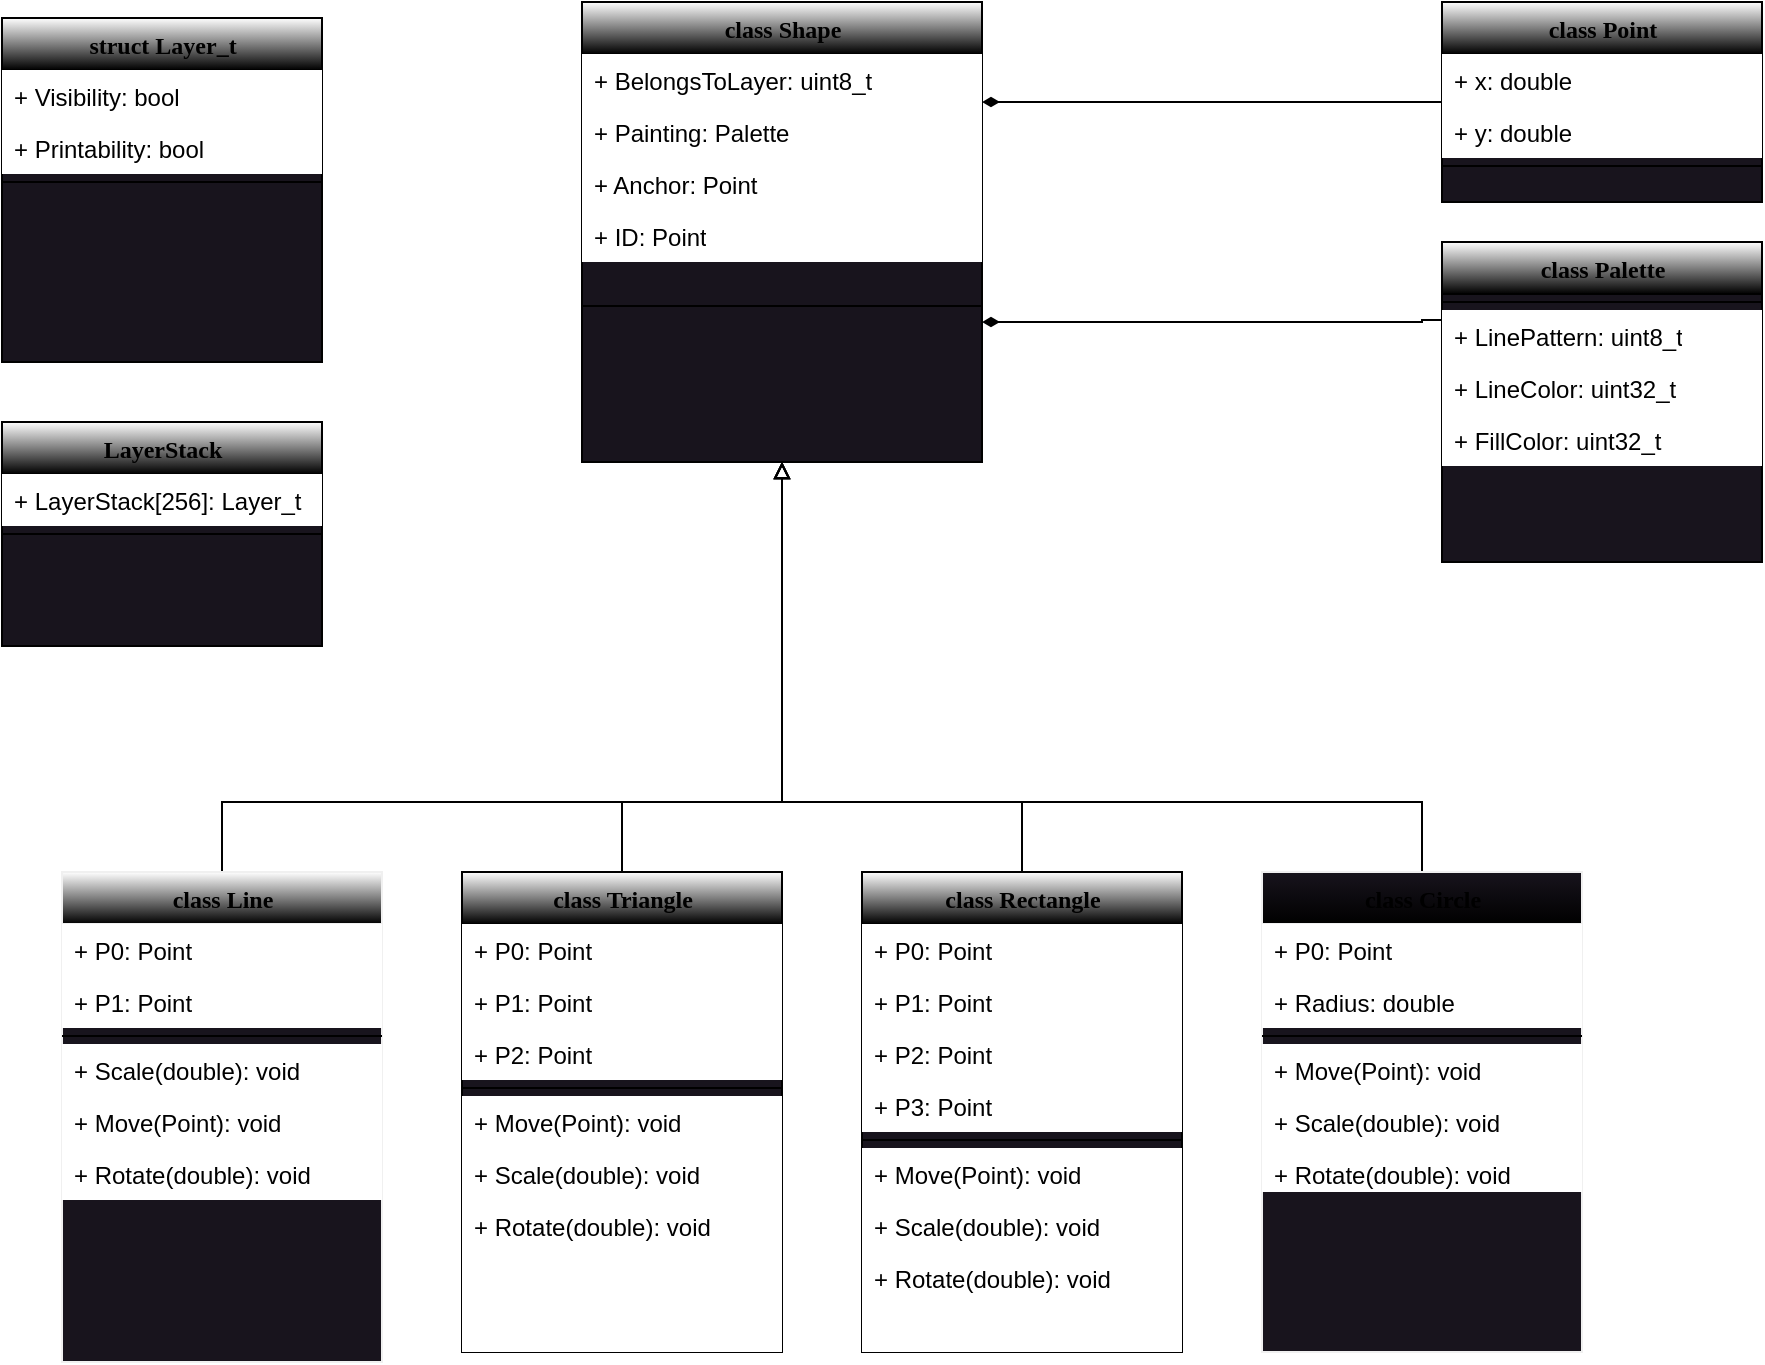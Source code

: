 <mxfile>
    <diagram name="Page-1" id="6133507b-19e7-1e82-6fc7-422aa6c4b21f">
        <mxGraphModel dx="772" dy="230" grid="1" gridSize="10" guides="1" tooltips="1" connect="1" arrows="1" fold="1" page="1" pageScale="1" pageWidth="1100" pageHeight="850" background="none" math="0" shadow="0">
            <root>
                <mxCell id="0"/>
                <mxCell id="1" parent="0"/>
                <mxCell id="vVHA6IJGEJ21v-7NRT9V-11" style="edgeStyle=orthogonalEdgeStyle;rounded=0;orthogonalLoop=1;jettySize=auto;html=1;exitX=0.5;exitY=0;exitDx=0;exitDy=0;endArrow=block;endFill=0;entryX=0.5;entryY=1;entryDx=0;entryDy=0;" parent="1" source="235556782a83e6d0-1" target="vVHA6IJGEJ21v-7NRT9V-17" edge="1">
                    <mxGeometry relative="1" as="geometry">
                        <mxPoint x="340" y="270" as="targetPoint"/>
                        <Array as="points">
                            <mxPoint x="120" y="400"/>
                            <mxPoint x="400" y="400"/>
                        </Array>
                    </mxGeometry>
                </mxCell>
                <mxCell id="235556782a83e6d0-1" value="&lt;div&gt;class Line&lt;/div&gt;&lt;div&gt;&lt;br&gt;&lt;/div&gt;" style="swimlane;html=1;fontStyle=1;align=center;verticalAlign=top;childLayout=stackLayout;horizontal=1;startSize=26;horizontalStack=0;resizeParent=1;resizeLast=0;collapsible=1;marginBottom=0;swimlaneFillColor=#18141D;rounded=0;shadow=0;comic=0;labelBackgroundColor=none;strokeWidth=1;fillColor=default;fontFamily=Verdana;fontSize=12;gradientColor=default;strokeColor=#F0F0F0;" parent="1" vertex="1">
                    <mxGeometry x="40" y="435" width="160" height="245" as="geometry"/>
                </mxCell>
                <mxCell id="235556782a83e6d0-2" value="&lt;div&gt;+ P0: Point&lt;/div&gt;" style="text;html=1;strokeColor=none;fillColor=default;align=left;verticalAlign=top;spacingLeft=4;spacingRight=4;whiteSpace=wrap;overflow=hidden;rotatable=0;points=[[0,0.5],[1,0.5]];portConstraint=eastwest;" parent="235556782a83e6d0-1" vertex="1">
                    <mxGeometry y="26" width="160" height="26" as="geometry"/>
                </mxCell>
                <mxCell id="vVHA6IJGEJ21v-7NRT9V-36" value="&lt;div&gt;+ P1: Point&lt;/div&gt;" style="text;html=1;strokeColor=none;fillColor=default;align=left;verticalAlign=top;spacingLeft=4;spacingRight=4;whiteSpace=wrap;overflow=hidden;rotatable=0;points=[[0,0.5],[1,0.5]];portConstraint=eastwest;" parent="235556782a83e6d0-1" vertex="1">
                    <mxGeometry y="52" width="160" height="26" as="geometry"/>
                </mxCell>
                <mxCell id="235556782a83e6d0-6" value="" style="line;html=1;strokeWidth=1;fillColor=default;align=left;verticalAlign=middle;spacingTop=-1;spacingLeft=3;spacingRight=3;rotatable=0;labelPosition=right;points=[];portConstraint=eastwest;" parent="235556782a83e6d0-1" vertex="1">
                    <mxGeometry y="78" width="160" height="8" as="geometry"/>
                </mxCell>
                <mxCell id="vVHA6IJGEJ21v-7NRT9V-30" value="+ Scale(double): void" style="text;html=1;strokeColor=none;fillColor=default;align=left;verticalAlign=top;spacingLeft=4;spacingRight=4;whiteSpace=wrap;overflow=hidden;rotatable=0;points=[[0,0.5],[1,0.5]];portConstraint=eastwest;" parent="235556782a83e6d0-1" vertex="1">
                    <mxGeometry y="86" width="160" height="26" as="geometry"/>
                </mxCell>
                <mxCell id="vVHA6IJGEJ21v-7NRT9V-31" value="&lt;div&gt;+ Move(Point): void&lt;/div&gt;&lt;div&gt;&lt;br&gt;&lt;/div&gt;" style="text;html=1;strokeColor=none;fillColor=default;align=left;verticalAlign=top;spacingLeft=4;spacingRight=4;whiteSpace=wrap;overflow=hidden;rotatable=0;points=[[0,0.5],[1,0.5]];portConstraint=eastwest;" parent="235556782a83e6d0-1" vertex="1">
                    <mxGeometry y="112" width="160" height="26" as="geometry"/>
                </mxCell>
                <mxCell id="vVHA6IJGEJ21v-7NRT9V-32" value="+ Rotate(double): void" style="text;html=1;strokeColor=none;fillColor=default;align=left;verticalAlign=top;spacingLeft=4;spacingRight=4;whiteSpace=wrap;overflow=hidden;rotatable=0;points=[[0,0.5],[1,0.5]];portConstraint=eastwest;" parent="235556782a83e6d0-1" vertex="1">
                    <mxGeometry y="138" width="160" height="26" as="geometry"/>
                </mxCell>
                <mxCell id="vVHA6IJGEJ21v-7NRT9V-12" style="edgeStyle=orthogonalEdgeStyle;rounded=0;orthogonalLoop=1;jettySize=auto;html=1;exitX=0.5;exitY=0;exitDx=0;exitDy=0;entryX=0.5;entryY=1;entryDx=0;entryDy=0;endArrow=block;endFill=0;" parent="1" source="78961159f06e98e8-69" target="vVHA6IJGEJ21v-7NRT9V-17" edge="1">
                    <mxGeometry relative="1" as="geometry">
                        <mxPoint x="400" y="330" as="targetPoint"/>
                        <Array as="points">
                            <mxPoint x="320" y="400"/>
                            <mxPoint x="400" y="400"/>
                        </Array>
                    </mxGeometry>
                </mxCell>
                <mxCell id="78961159f06e98e8-69" value="&lt;div&gt;class Triangle&lt;/div&gt;&lt;div&gt;&lt;br&gt;&lt;/div&gt;" style="swimlane;html=1;fontStyle=1;align=center;verticalAlign=top;childLayout=stackLayout;horizontal=1;startSize=26;horizontalStack=0;resizeParent=1;resizeLast=0;collapsible=1;marginBottom=0;swimlaneFillColor=#18141D;rounded=0;shadow=0;comic=0;labelBackgroundColor=none;strokeWidth=1;fontFamily=Verdana;fontSize=12;gradientColor=default;" parent="1" vertex="1">
                    <mxGeometry x="240" y="435" width="160" height="240" as="geometry"/>
                </mxCell>
                <mxCell id="vVHA6IJGEJ21v-7NRT9V-47" value="&lt;div&gt;+ P0: Point&lt;/div&gt;" style="text;html=1;strokeColor=none;fillColor=default;align=left;verticalAlign=top;spacingLeft=4;spacingRight=4;whiteSpace=wrap;overflow=hidden;rotatable=0;points=[[0,0.5],[1,0.5]];portConstraint=eastwest;" parent="78961159f06e98e8-69" vertex="1">
                    <mxGeometry y="26" width="160" height="26" as="geometry"/>
                </mxCell>
                <mxCell id="vVHA6IJGEJ21v-7NRT9V-46" value="&lt;div&gt;+ P1: Point&lt;/div&gt;" style="text;html=1;strokeColor=none;fillColor=default;align=left;verticalAlign=top;spacingLeft=4;spacingRight=4;whiteSpace=wrap;overflow=hidden;rotatable=0;points=[[0,0.5],[1,0.5]];portConstraint=eastwest;" parent="78961159f06e98e8-69" vertex="1">
                    <mxGeometry y="52" width="160" height="26" as="geometry"/>
                </mxCell>
                <mxCell id="vVHA6IJGEJ21v-7NRT9V-48" value="&lt;div&gt;+ P2: Point&lt;/div&gt;" style="text;html=1;strokeColor=none;fillColor=default;align=left;verticalAlign=top;spacingLeft=4;spacingRight=4;whiteSpace=wrap;overflow=hidden;rotatable=0;points=[[0,0.5],[1,0.5]];portConstraint=eastwest;" parent="78961159f06e98e8-69" vertex="1">
                    <mxGeometry y="78" width="160" height="26" as="geometry"/>
                </mxCell>
                <mxCell id="78961159f06e98e8-77" value="" style="line;html=1;strokeWidth=1;fillColor=default;align=left;verticalAlign=middle;spacingTop=-1;spacingLeft=3;spacingRight=3;rotatable=0;labelPosition=right;points=[];portConstraint=eastwest;" parent="78961159f06e98e8-69" vertex="1">
                    <mxGeometry y="104" width="160" height="8" as="geometry"/>
                </mxCell>
                <mxCell id="vVHA6IJGEJ21v-7NRT9V-40" value="&lt;div&gt;+ Move(Point): void&lt;/div&gt;&lt;div&gt;&lt;br&gt;&lt;/div&gt;" style="text;html=1;strokeColor=none;fillColor=default;align=left;verticalAlign=top;spacingLeft=4;spacingRight=4;whiteSpace=wrap;overflow=hidden;rotatable=0;points=[[0,0.5],[1,0.5]];portConstraint=eastwest;" parent="78961159f06e98e8-69" vertex="1">
                    <mxGeometry y="112" width="160" height="26" as="geometry"/>
                </mxCell>
                <mxCell id="vVHA6IJGEJ21v-7NRT9V-39" value="+ Scale(double): void" style="text;html=1;strokeColor=none;fillColor=default;align=left;verticalAlign=top;spacingLeft=4;spacingRight=4;whiteSpace=wrap;overflow=hidden;rotatable=0;points=[[0,0.5],[1,0.5]];portConstraint=eastwest;" parent="78961159f06e98e8-69" vertex="1">
                    <mxGeometry y="138" width="160" height="26" as="geometry"/>
                </mxCell>
                <mxCell id="vVHA6IJGEJ21v-7NRT9V-38" value="+ Rotate(double): void" style="text;html=1;strokeColor=none;fillColor=default;align=left;verticalAlign=top;spacingLeft=4;spacingRight=4;whiteSpace=wrap;overflow=hidden;rotatable=0;points=[[0,0.5],[1,0.5]];portConstraint=eastwest;" parent="78961159f06e98e8-69" vertex="1">
                    <mxGeometry y="164" width="160" height="76" as="geometry"/>
                </mxCell>
                <mxCell id="vVHA6IJGEJ21v-7NRT9V-14" style="edgeStyle=orthogonalEdgeStyle;rounded=0;orthogonalLoop=1;jettySize=auto;html=1;exitX=0.5;exitY=0;exitDx=0;exitDy=0;endArrow=block;endFill=0;entryX=0.5;entryY=1;entryDx=0;entryDy=0;" parent="1" source="78961159f06e98e8-82" target="vVHA6IJGEJ21v-7NRT9V-17" edge="1">
                    <mxGeometry relative="1" as="geometry">
                        <mxPoint x="400" y="330" as="targetPoint"/>
                        <Array as="points">
                            <mxPoint x="720" y="400"/>
                            <mxPoint x="400" y="400"/>
                        </Array>
                    </mxGeometry>
                </mxCell>
                <mxCell id="78961159f06e98e8-82" value="class Circle" style="swimlane;html=1;fontStyle=1;align=center;verticalAlign=top;childLayout=stackLayout;horizontal=1;startSize=26;horizontalStack=0;resizeParent=1;resizeLast=0;collapsible=1;marginBottom=0;swimlaneFillColor=#18141D;rounded=0;shadow=0;comic=0;labelBackgroundColor=none;strokeWidth=1;fillColor=#18141D;fontFamily=Verdana;fontSize=12;gradientColor=default;swimlaneLine=1;glass=0;strokeColor=#F0F0F0;" parent="1" vertex="1">
                    <mxGeometry x="640" y="435" width="160" height="240" as="geometry"/>
                </mxCell>
                <mxCell id="vVHA6IJGEJ21v-7NRT9V-64" value="&lt;div&gt;+ P0: Point&lt;/div&gt;" style="text;html=1;strokeColor=none;fillColor=default;align=left;verticalAlign=top;spacingLeft=4;spacingRight=4;whiteSpace=wrap;overflow=hidden;rotatable=0;points=[[0,0.5],[1,0.5]];portConstraint=eastwest;" parent="78961159f06e98e8-82" vertex="1">
                    <mxGeometry y="26" width="160" height="26" as="geometry"/>
                </mxCell>
                <mxCell id="vVHA6IJGEJ21v-7NRT9V-71" value="&lt;div&gt;+ Radius: double&lt;br&gt;&lt;/div&gt;" style="text;html=1;strokeColor=none;fillColor=default;align=left;verticalAlign=top;spacingLeft=4;spacingRight=4;whiteSpace=wrap;overflow=hidden;rotatable=0;points=[[0,0.5],[1,0.5]];portConstraint=eastwest;" parent="78961159f06e98e8-82" vertex="1">
                    <mxGeometry y="52" width="160" height="26" as="geometry"/>
                </mxCell>
                <mxCell id="78961159f06e98e8-90" value="" style="line;html=1;strokeWidth=1;fillColor=default;align=left;verticalAlign=middle;spacingTop=-1;spacingLeft=3;spacingRight=3;rotatable=0;labelPosition=right;points=[];portConstraint=eastwest;" parent="78961159f06e98e8-82" vertex="1">
                    <mxGeometry y="78" width="160" height="8" as="geometry"/>
                </mxCell>
                <mxCell id="vVHA6IJGEJ21v-7NRT9V-68" value="&lt;div&gt;+ Move(Point): void&lt;/div&gt;&lt;div&gt;&lt;br&gt;&lt;/div&gt;" style="text;html=1;strokeColor=none;fillColor=default;align=left;verticalAlign=top;spacingLeft=4;spacingRight=4;whiteSpace=wrap;overflow=hidden;rotatable=0;points=[[0,0.5],[1,0.5]];portConstraint=eastwest;" parent="78961159f06e98e8-82" vertex="1">
                    <mxGeometry y="86" width="160" height="26" as="geometry"/>
                </mxCell>
                <mxCell id="vVHA6IJGEJ21v-7NRT9V-69" value="+ Scale(double): void" style="text;html=1;strokeColor=none;fillColor=default;align=left;verticalAlign=top;spacingLeft=4;spacingRight=4;whiteSpace=wrap;overflow=hidden;rotatable=0;points=[[0,0.5],[1,0.5]];portConstraint=eastwest;" parent="78961159f06e98e8-82" vertex="1">
                    <mxGeometry y="112" width="160" height="26" as="geometry"/>
                </mxCell>
                <mxCell id="vVHA6IJGEJ21v-7NRT9V-70" value="+ Rotate(double): void" style="text;html=1;strokeColor=none;fillColor=default;align=left;verticalAlign=top;spacingLeft=4;spacingRight=4;whiteSpace=wrap;overflow=hidden;rotatable=0;points=[[0,0.5],[1,0.5]];portConstraint=eastwest;" parent="78961159f06e98e8-82" vertex="1">
                    <mxGeometry y="138" width="160" height="22" as="geometry"/>
                </mxCell>
                <mxCell id="vVHA6IJGEJ21v-7NRT9V-13" style="edgeStyle=orthogonalEdgeStyle;rounded=0;orthogonalLoop=1;jettySize=auto;html=1;exitX=0.5;exitY=0;exitDx=0;exitDy=0;entryX=0.5;entryY=1;entryDx=0;entryDy=0;endArrow=block;endFill=0;" parent="1" source="78961159f06e98e8-108" target="vVHA6IJGEJ21v-7NRT9V-17" edge="1">
                    <mxGeometry relative="1" as="geometry">
                        <mxPoint x="400" y="330" as="targetPoint"/>
                        <Array as="points">
                            <mxPoint x="520" y="400"/>
                            <mxPoint x="400" y="400"/>
                        </Array>
                    </mxGeometry>
                </mxCell>
                <mxCell id="78961159f06e98e8-108" value="class Rectangle" style="swimlane;html=1;fontStyle=1;align=center;verticalAlign=top;childLayout=stackLayout;horizontal=1;startSize=26;horizontalStack=0;resizeParent=1;resizeLast=0;collapsible=1;marginBottom=0;swimlaneFillColor=#18141D;rounded=0;shadow=0;comic=0;labelBackgroundColor=none;strokeWidth=1;fillColor=default;fontFamily=Verdana;fontSize=12;gradientColor=default;" parent="1" vertex="1">
                    <mxGeometry x="440" y="435" width="160" height="240" as="geometry"/>
                </mxCell>
                <mxCell id="vVHA6IJGEJ21v-7NRT9V-52" value="&lt;div&gt;+ P0: Point&lt;/div&gt;" style="text;html=1;strokeColor=none;fillColor=default;align=left;verticalAlign=top;spacingLeft=4;spacingRight=4;whiteSpace=wrap;overflow=hidden;rotatable=0;points=[[0,0.5],[1,0.5]];portConstraint=eastwest;" parent="78961159f06e98e8-108" vertex="1">
                    <mxGeometry y="26" width="160" height="26" as="geometry"/>
                </mxCell>
                <mxCell id="vVHA6IJGEJ21v-7NRT9V-53" value="&lt;div&gt;+ P1: Point&lt;/div&gt;" style="text;html=1;strokeColor=none;fillColor=default;align=left;verticalAlign=top;spacingLeft=4;spacingRight=4;whiteSpace=wrap;overflow=hidden;rotatable=0;points=[[0,0.5],[1,0.5]];portConstraint=eastwest;" parent="78961159f06e98e8-108" vertex="1">
                    <mxGeometry y="52" width="160" height="26" as="geometry"/>
                </mxCell>
                <mxCell id="vVHA6IJGEJ21v-7NRT9V-54" value="&lt;div&gt;+ P2: Point&lt;/div&gt;" style="text;html=1;strokeColor=none;fillColor=default;align=left;verticalAlign=top;spacingLeft=4;spacingRight=4;whiteSpace=wrap;overflow=hidden;rotatable=0;points=[[0,0.5],[1,0.5]];portConstraint=eastwest;" parent="78961159f06e98e8-108" vertex="1">
                    <mxGeometry y="78" width="160" height="26" as="geometry"/>
                </mxCell>
                <mxCell id="vVHA6IJGEJ21v-7NRT9V-56" value="&lt;div&gt;+ P3: Point&lt;/div&gt;" style="text;html=1;strokeColor=none;fillColor=default;align=left;verticalAlign=top;spacingLeft=4;spacingRight=4;whiteSpace=wrap;overflow=hidden;rotatable=0;points=[[0,0.5],[1,0.5]];portConstraint=eastwest;" parent="78961159f06e98e8-108" vertex="1">
                    <mxGeometry y="104" width="160" height="26" as="geometry"/>
                </mxCell>
                <mxCell id="78961159f06e98e8-116" value="" style="line;html=1;strokeWidth=1;fillColor=default;align=left;verticalAlign=middle;spacingTop=-1;spacingLeft=3;spacingRight=3;rotatable=0;labelPosition=right;points=[];portConstraint=eastwest;" parent="78961159f06e98e8-108" vertex="1">
                    <mxGeometry y="130" width="160" height="8" as="geometry"/>
                </mxCell>
                <mxCell id="vVHA6IJGEJ21v-7NRT9V-43" value="&lt;div&gt;+ Move(Point): void&lt;/div&gt;&lt;div&gt;&lt;br&gt;&lt;/div&gt;" style="text;html=1;strokeColor=none;fillColor=default;align=left;verticalAlign=top;spacingLeft=4;spacingRight=4;whiteSpace=wrap;overflow=hidden;rotatable=0;points=[[0,0.5],[1,0.5]];portConstraint=eastwest;" parent="78961159f06e98e8-108" vertex="1">
                    <mxGeometry y="138" width="160" height="26" as="geometry"/>
                </mxCell>
                <mxCell id="vVHA6IJGEJ21v-7NRT9V-42" value="+ Scale(double): void" style="text;html=1;strokeColor=none;fillColor=default;align=left;verticalAlign=top;spacingLeft=4;spacingRight=4;whiteSpace=wrap;overflow=hidden;rotatable=0;points=[[0,0.5],[1,0.5]];portConstraint=eastwest;" parent="78961159f06e98e8-108" vertex="1">
                    <mxGeometry y="164" width="160" height="26" as="geometry"/>
                </mxCell>
                <mxCell id="vVHA6IJGEJ21v-7NRT9V-41" value="+ Rotate(double): void" style="text;html=1;strokeColor=none;fillColor=default;align=left;verticalAlign=top;spacingLeft=4;spacingRight=4;whiteSpace=wrap;overflow=hidden;rotatable=0;points=[[0,0.5],[1,0.5]];portConstraint=eastwest;" parent="78961159f06e98e8-108" vertex="1">
                    <mxGeometry y="190" width="160" height="50" as="geometry"/>
                </mxCell>
                <mxCell id="vVHA6IJGEJ21v-7NRT9V-1" value="&lt;div&gt;class Point&lt;/div&gt;&lt;div&gt;&lt;br&gt;&lt;/div&gt;&lt;div&gt;&lt;br&gt;&lt;/div&gt;&lt;div&gt;&lt;br&gt;&lt;/div&gt;" style="swimlane;html=1;fontStyle=1;align=center;verticalAlign=top;childLayout=stackLayout;horizontal=1;startSize=26;horizontalStack=0;resizeParent=1;resizeLast=0;collapsible=1;marginBottom=0;swimlaneFillColor=#18141D;rounded=0;shadow=0;comic=0;labelBackgroundColor=none;strokeWidth=1;fillColor=default;fontFamily=Verdana;fontSize=12;glass=0;gradientColor=default;" parent="1" vertex="1">
                    <mxGeometry x="730" width="160" height="100" as="geometry"/>
                </mxCell>
                <mxCell id="vVHA6IJGEJ21v-7NRT9V-2" value="&lt;div&gt;+ x: double&lt;br&gt;&lt;/div&gt;&lt;div&gt;&lt;br&gt;&lt;/div&gt;" style="text;html=1;strokeColor=none;fillColor=default;align=left;verticalAlign=top;spacingLeft=4;spacingRight=4;whiteSpace=wrap;overflow=hidden;rotatable=0;points=[[0,0.5],[1,0.5]];portConstraint=eastwest;" parent="vVHA6IJGEJ21v-7NRT9V-1" vertex="1">
                    <mxGeometry y="26" width="160" height="26" as="geometry"/>
                </mxCell>
                <mxCell id="vVHA6IJGEJ21v-7NRT9V-26" value="&lt;div&gt;+ y: double&lt;br&gt;&lt;/div&gt;&lt;div&gt;&lt;br&gt;&lt;/div&gt;" style="text;html=1;strokeColor=none;fillColor=default;align=left;verticalAlign=top;spacingLeft=4;spacingRight=4;whiteSpace=wrap;overflow=hidden;rotatable=0;points=[[0,0.5],[1,0.5]];portConstraint=eastwest;" parent="vVHA6IJGEJ21v-7NRT9V-1" vertex="1">
                    <mxGeometry y="52" width="160" height="26" as="geometry"/>
                </mxCell>
                <mxCell id="vVHA6IJGEJ21v-7NRT9V-3" value="" style="line;html=1;strokeWidth=1;fillColor=default;align=left;verticalAlign=middle;spacingTop=-1;spacingLeft=3;spacingRight=3;rotatable=0;labelPosition=right;points=[];portConstraint=eastwest;" parent="vVHA6IJGEJ21v-7NRT9V-1" vertex="1">
                    <mxGeometry y="78" width="160" height="8" as="geometry"/>
                </mxCell>
                <mxCell id="vVHA6IJGEJ21v-7NRT9V-35" style="edgeStyle=orthogonalEdgeStyle;rounded=0;orthogonalLoop=1;jettySize=auto;html=1;exitX=0;exitY=0.5;exitDx=0;exitDy=0;entryX=1;entryY=0.923;entryDx=0;entryDy=0;endArrow=diamondThin;endFill=1;entryPerimeter=0;" parent="1" source="vVHA6IJGEJ21v-7NRT9V-1" target="vVHA6IJGEJ21v-7NRT9V-34" edge="1">
                    <mxGeometry relative="1" as="geometry">
                        <Array as="points"/>
                    </mxGeometry>
                </mxCell>
                <mxCell id="vVHA6IJGEJ21v-7NRT9V-17" value="class Shape" style="swimlane;html=1;fontStyle=1;align=center;verticalAlign=top;childLayout=stackLayout;horizontal=1;startSize=26;horizontalStack=0;resizeParent=1;resizeLast=0;collapsible=1;marginBottom=0;swimlaneFillColor=#18141D;rounded=0;shadow=0;comic=0;labelBackgroundColor=none;strokeWidth=1;fillColor=default;fontFamily=Verdana;fontSize=12;gradientColor=default;" parent="1" vertex="1">
                    <mxGeometry x="300" width="200" height="230" as="geometry"/>
                </mxCell>
                <mxCell id="vVHA6IJGEJ21v-7NRT9V-34" value="+ BelongsToLayer: uint8_t" style="text;html=1;strokeColor=none;fillColor=default;align=left;verticalAlign=top;spacingLeft=4;spacingRight=4;whiteSpace=wrap;overflow=hidden;rotatable=0;points=[[0,0.5],[1,0.5]];portConstraint=eastwest;" parent="vVHA6IJGEJ21v-7NRT9V-17" vertex="1">
                    <mxGeometry y="26" width="200" height="26" as="geometry"/>
                </mxCell>
                <mxCell id="12" value="+ Painting: Palette" style="text;html=1;strokeColor=none;fillColor=default;align=left;verticalAlign=top;spacingLeft=4;spacingRight=4;whiteSpace=wrap;overflow=hidden;rotatable=0;points=[[0,0.5],[1,0.5]];portConstraint=eastwest;" parent="vVHA6IJGEJ21v-7NRT9V-17" vertex="1">
                    <mxGeometry y="52" width="200" height="26" as="geometry"/>
                </mxCell>
                <mxCell id="vVHA6IJGEJ21v-7NRT9V-28" value="+ Anchor: Point" style="text;html=1;strokeColor=none;fillColor=default;align=left;verticalAlign=top;spacingLeft=4;spacingRight=4;whiteSpace=wrap;overflow=hidden;rotatable=0;points=[[0,0.5],[1,0.5]];portConstraint=eastwest;" parent="vVHA6IJGEJ21v-7NRT9V-17" vertex="1">
                    <mxGeometry y="78" width="200" height="26" as="geometry"/>
                </mxCell>
                <mxCell id="21" value="+ ID: Point" style="text;html=1;strokeColor=none;fillColor=default;align=left;verticalAlign=top;spacingLeft=4;spacingRight=4;whiteSpace=wrap;overflow=hidden;rotatable=0;points=[[0,0.5],[1,0.5]];portConstraint=eastwest;" parent="vVHA6IJGEJ21v-7NRT9V-17" vertex="1">
                    <mxGeometry y="104" width="200" height="26" as="geometry"/>
                </mxCell>
                <mxCell id="vVHA6IJGEJ21v-7NRT9V-20" value="" style="line;html=1;strokeWidth=1;fillColor=default;align=left;verticalAlign=middle;spacingTop=-1;spacingLeft=3;spacingRight=3;rotatable=0;labelPosition=right;points=[];portConstraint=eastwest;" parent="vVHA6IJGEJ21v-7NRT9V-17" vertex="1">
                    <mxGeometry y="130" width="200" height="44" as="geometry"/>
                </mxCell>
                <mxCell id="4" value="&lt;div&gt;class Palette&lt;/div&gt;&lt;div&gt;&lt;br&gt;&lt;/div&gt;&lt;div&gt;&lt;br&gt;&lt;/div&gt;&lt;div&gt;&lt;br&gt;&lt;/div&gt;" style="swimlane;html=1;fontStyle=1;align=center;verticalAlign=top;childLayout=stackLayout;horizontal=1;startSize=26;horizontalStack=0;resizeParent=1;resizeLast=0;collapsible=1;marginBottom=0;swimlaneFillColor=#18141D;rounded=0;shadow=0;comic=0;labelBackgroundColor=none;strokeWidth=1;fillColor=default;fontFamily=Verdana;fontSize=12;glass=0;gradientColor=default;" parent="1" vertex="1">
                    <mxGeometry x="730" y="120" width="160" height="160" as="geometry"/>
                </mxCell>
                <mxCell id="7" value="" style="line;html=1;strokeWidth=1;fillColor=default;align=left;verticalAlign=middle;spacingTop=-1;spacingLeft=3;spacingRight=3;rotatable=0;labelPosition=right;points=[];portConstraint=eastwest;" parent="4" vertex="1">
                    <mxGeometry y="26" width="160" height="8" as="geometry"/>
                </mxCell>
                <mxCell id="3" value="+ LinePattern: uint8_t&lt;br&gt;" style="text;html=1;strokeColor=none;fillColor=default;align=left;verticalAlign=top;spacingLeft=4;spacingRight=4;whiteSpace=wrap;overflow=hidden;rotatable=0;points=[[0,0.5],[1,0.5]];portConstraint=eastwest;" parent="4" vertex="1">
                    <mxGeometry y="34" width="160" height="26" as="geometry"/>
                </mxCell>
                <mxCell id="vVHA6IJGEJ21v-7NRT9V-18" value="+ LineColor: uint32_t" style="text;html=1;strokeColor=none;fillColor=default;align=left;verticalAlign=top;spacingLeft=4;spacingRight=4;whiteSpace=wrap;overflow=hidden;rotatable=0;points=[[0,0.5],[1,0.5]];portConstraint=eastwest;" parent="4" vertex="1">
                    <mxGeometry y="60" width="160" height="26" as="geometry"/>
                </mxCell>
                <mxCell id="vVHA6IJGEJ21v-7NRT9V-19" value="&lt;div&gt;+ FillColor: uint32_t&lt;/div&gt;&lt;div&gt;&lt;br&gt;&lt;/div&gt;" style="text;html=1;strokeColor=none;fillColor=default;align=left;verticalAlign=top;spacingLeft=4;spacingRight=4;whiteSpace=wrap;overflow=hidden;rotatable=0;points=[[0,0.5],[1,0.5]];portConstraint=eastwest;" parent="4" vertex="1">
                    <mxGeometry y="86" width="160" height="26" as="geometry"/>
                </mxCell>
                <mxCell id="10" style="edgeStyle=orthogonalEdgeStyle;rounded=0;orthogonalLoop=1;jettySize=auto;html=1;exitX=0;exitY=0.5;exitDx=0;exitDy=0;endArrow=diamondThin;endFill=1;" parent="1" edge="1">
                    <mxGeometry relative="1" as="geometry">
                        <mxPoint x="730" y="159" as="sourcePoint"/>
                        <mxPoint x="500" y="160" as="targetPoint"/>
                        <Array as="points">
                            <mxPoint x="720" y="160"/>
                        </Array>
                    </mxGeometry>
                </mxCell>
                <mxCell id="13" value="&lt;div&gt;struct Layer_t&lt;/div&gt;" style="swimlane;html=1;fontStyle=1;align=center;verticalAlign=top;childLayout=stackLayout;horizontal=1;startSize=26;horizontalStack=0;resizeParent=1;resizeLast=0;collapsible=1;marginBottom=0;swimlaneFillColor=#18141D;rounded=0;shadow=0;comic=0;labelBackgroundColor=none;strokeWidth=1;fillColor=default;fontFamily=Verdana;fontSize=12;glass=0;gradientColor=default;" parent="1" vertex="1">
                    <mxGeometry x="10" y="8" width="160" height="172" as="geometry"/>
                </mxCell>
                <mxCell id="14" value="&lt;div&gt;+ Visibility: bool&lt;br&gt;&lt;/div&gt;&lt;div&gt;&lt;br&gt;&lt;/div&gt;" style="text;html=1;strokeColor=none;fillColor=default;align=left;verticalAlign=top;spacingLeft=4;spacingRight=4;whiteSpace=wrap;overflow=hidden;rotatable=0;points=[[0,0.5],[1,0.5]];portConstraint=eastwest;" parent="13" vertex="1">
                    <mxGeometry y="26" width="160" height="26" as="geometry"/>
                </mxCell>
                <mxCell id="15" value="&lt;div&gt;+ Printability: bool&lt;br&gt;&lt;/div&gt;&lt;div&gt;&lt;br&gt;&lt;/div&gt;" style="text;html=1;strokeColor=none;fillColor=default;align=left;verticalAlign=top;spacingLeft=4;spacingRight=4;whiteSpace=wrap;overflow=hidden;rotatable=0;points=[[0,0.5],[1,0.5]];portConstraint=eastwest;" parent="13" vertex="1">
                    <mxGeometry y="52" width="160" height="26" as="geometry"/>
                </mxCell>
                <mxCell id="16" value="" style="line;html=1;strokeWidth=1;fillColor=default;align=left;verticalAlign=middle;spacingTop=-1;spacingLeft=3;spacingRight=3;rotatable=0;labelPosition=right;points=[];portConstraint=eastwest;" parent="13" vertex="1">
                    <mxGeometry y="78" width="160" height="8" as="geometry"/>
                </mxCell>
                <mxCell id="17" value="&lt;div&gt;LayerStack&lt;/div&gt;" style="swimlane;html=1;fontStyle=1;align=center;verticalAlign=top;childLayout=stackLayout;horizontal=1;startSize=26;horizontalStack=0;resizeParent=1;resizeLast=0;collapsible=1;marginBottom=0;swimlaneFillColor=#18141D;rounded=0;shadow=0;comic=0;labelBackgroundColor=none;strokeWidth=1;fillColor=default;fontFamily=Verdana;fontSize=12;glass=0;gradientColor=default;" parent="1" vertex="1">
                    <mxGeometry x="10" y="210" width="160" height="112" as="geometry"/>
                </mxCell>
                <mxCell id="18" value="&lt;div&gt;+ LayerStack[256]: Layer_t&lt;/div&gt;" style="text;html=1;strokeColor=none;fillColor=default;align=left;verticalAlign=top;spacingLeft=4;spacingRight=4;whiteSpace=wrap;overflow=hidden;rotatable=0;points=[[0,0.5],[1,0.5]];portConstraint=eastwest;" parent="17" vertex="1">
                    <mxGeometry y="26" width="160" height="26" as="geometry"/>
                </mxCell>
                <mxCell id="20" value="" style="line;html=1;strokeWidth=1;fillColor=default;align=left;verticalAlign=middle;spacingTop=-1;spacingLeft=3;spacingRight=3;rotatable=0;labelPosition=right;points=[];portConstraint=eastwest;" parent="17" vertex="1">
                    <mxGeometry y="52" width="160" height="8" as="geometry"/>
                </mxCell>
            </root>
        </mxGraphModel>
    </diagram>
</mxfile>